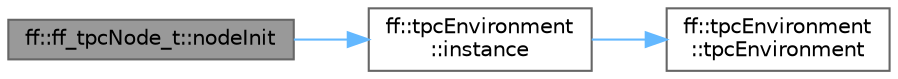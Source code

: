 digraph "ff::ff_tpcNode_t::nodeInit"
{
 // LATEX_PDF_SIZE
  bgcolor="transparent";
  edge [fontname=Helvetica,fontsize=10,labelfontname=Helvetica,labelfontsize=10];
  node [fontname=Helvetica,fontsize=10,shape=box,height=0.2,width=0.4];
  rankdir="LR";
  Node1 [id="Node000001",label="ff::ff_tpcNode_t::nodeInit",height=0.2,width=0.4,color="gray40", fillcolor="grey60", style="filled", fontcolor="black",tooltip="Node initialisation"];
  Node1 -> Node2 [id="edge1_Node000001_Node000002",color="steelblue1",style="solid",tooltip=" "];
  Node2 [id="Node000002",label="ff::tpcEnvironment\l::instance",height=0.2,width=0.4,color="grey40", fillcolor="white", style="filled",URL="$classff_1_1tpc_environment.html#a9aabfb63c76fe0ba2b151c4afa02a9b2",tooltip=" "];
  Node2 -> Node3 [id="edge2_Node000002_Node000003",color="steelblue1",style="solid",tooltip=" "];
  Node3 [id="Node000003",label="ff::tpcEnvironment\l::tpcEnvironment",height=0.2,width=0.4,color="grey40", fillcolor="white", style="filled",URL="$classff_1_1tpc_environment.html#ae15a0d299bb3578b769fab9fc7f43754",tooltip=" "];
}
